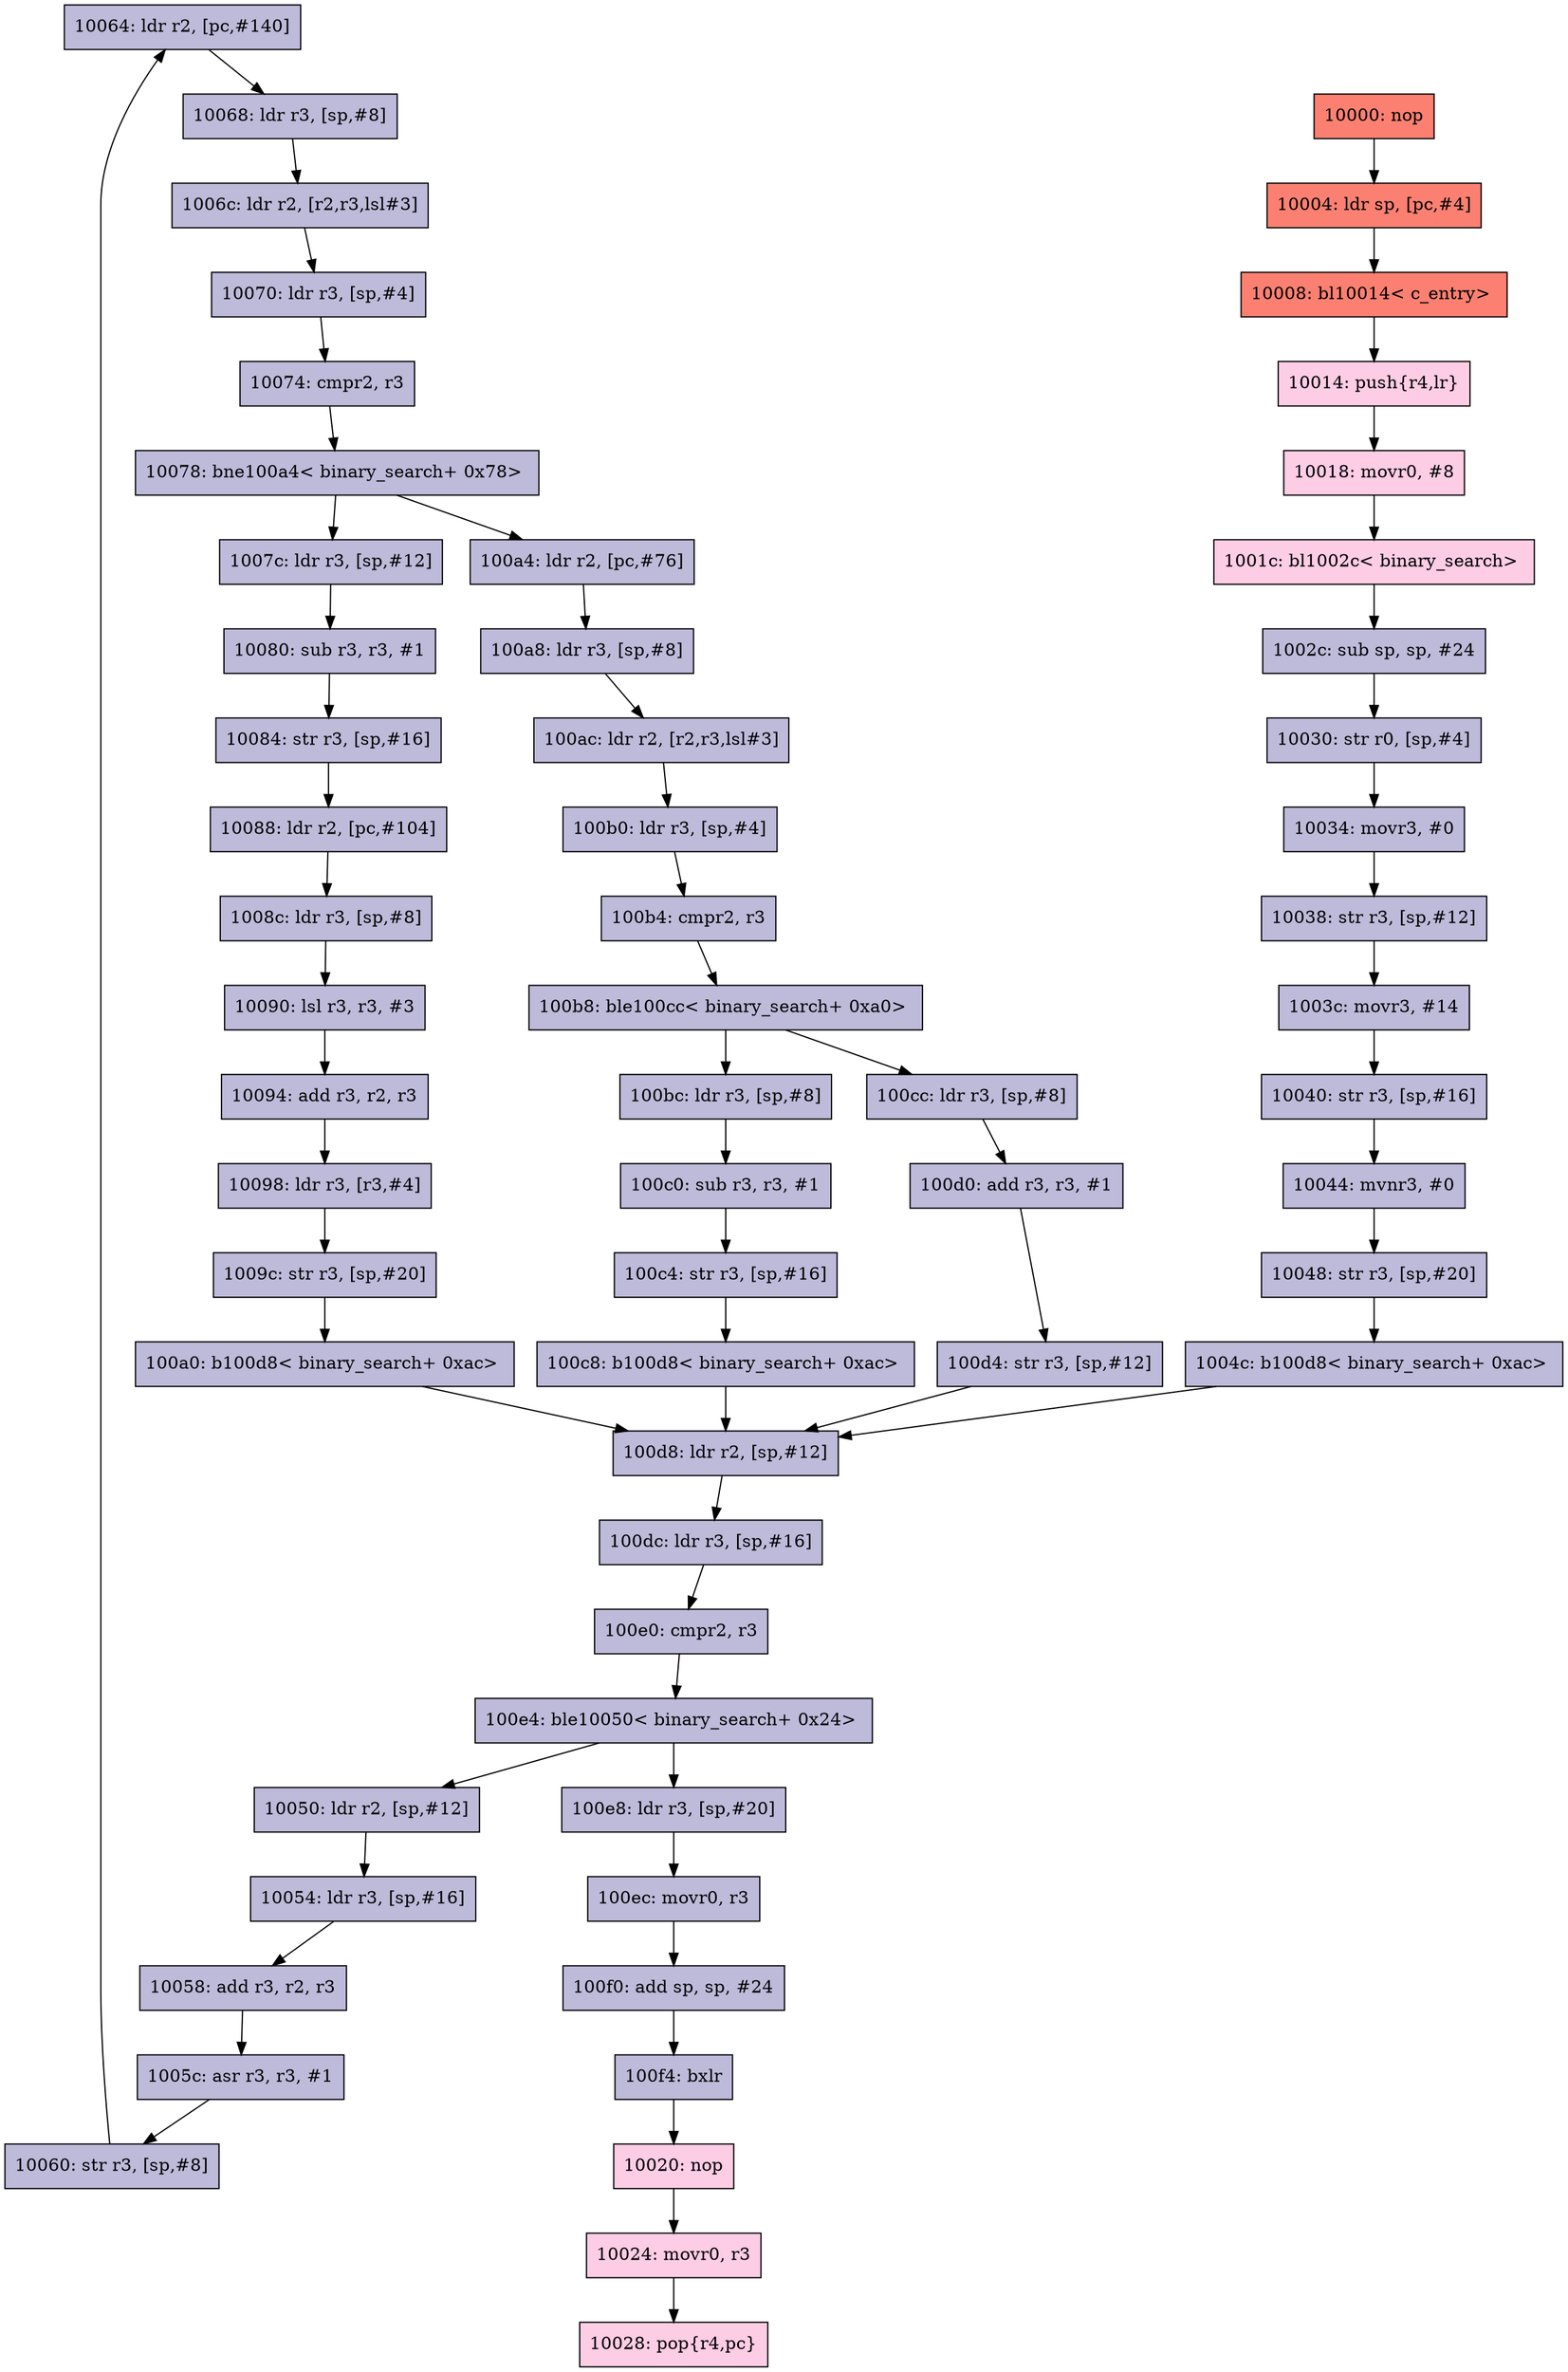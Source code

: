 digraph G {
  "10064_75CE42" [style=filled shape=rectangle color=black fillcolor="/set312/3" label ="10064: ldr r2, [pc,#140]"]
  "100e0_75CE42" [style=filled shape=rectangle color=black fillcolor="/set312/3" label ="100e0: cmpr2, r3"]
  "10000_542A03" [style=filled shape=rectangle color=black fillcolor="/set312/4" label ="10000: nop"]
  "10020_C485C7" [style=filled shape=rectangle color=black fillcolor="/set312/8" label ="10020: nop"]
  "100d8_75CE42" [style=filled shape=rectangle color=black fillcolor="/set312/3" label ="100d8: ldr r2, [sp,#12]"]
  "10040_75CE42" [style=filled shape=rectangle color=black fillcolor="/set312/3" label ="10040: str r3, [sp,#16]"]
  "10088_75CE42" [style=filled shape=rectangle color=black fillcolor="/set312/3" label ="10088: ldr r2, [pc,#104]"]
  "10090_75CE42" [style=filled shape=rectangle color=black fillcolor="/set312/3" label ="10090: lsl r3, r3, #3"]
  "10004_542A03" [style=filled shape=rectangle color=black fillcolor="/set312/4" label ="10004: ldr sp, [pc,#4]"]
  "100e8_75CE42" [style=filled shape=rectangle color=black fillcolor="/set312/3" label ="100e8: ldr r3, [sp,#20]"]
  "100dc_75CE42" [style=filled shape=rectangle color=black fillcolor="/set312/3" label ="100dc: ldr r3, [sp,#16]"]
  "10028_C485C7" [style=filled shape=rectangle color=black fillcolor="/set312/8" label ="10028: pop{r4,pc}"]
  "100cc_75CE42" [style=filled shape=rectangle color=black fillcolor="/set312/3" label ="100cc: ldr r3, [sp,#8]"]
  "1006c_75CE42" [style=filled shape=rectangle color=black fillcolor="/set312/3" label ="1006c: ldr r2, [r2,r3,lsl#3]"]
  "100a0_75CE42" [style=filled shape=rectangle color=black fillcolor="/set312/3" label ="100a0: b100d8< binary_search+ 0xac> "]
  "100d4_75CE42" [style=filled shape=rectangle color=black fillcolor="/set312/3" label ="100d4: str r3, [sp,#12]"]
  "1005c_75CE42" [style=filled shape=rectangle color=black fillcolor="/set312/3" label ="1005c: asr r3, r3, #1"]
  "10014_C485C7" [style=filled shape=rectangle color=black fillcolor="/set312/8" label ="10014: push{r4,lr}"]
  "10044_75CE42" [style=filled shape=rectangle color=black fillcolor="/set312/3" label ="10044: mvnr3, #0"]
  "10018_C485C7" [style=filled shape=rectangle color=black fillcolor="/set312/8" label ="10018: movr0, #8"]
  "1007c_75CE42" [style=filled shape=rectangle color=black fillcolor="/set312/3" label ="1007c: ldr r3, [sp,#12]"]
  "10094_75CE42" [style=filled shape=rectangle color=black fillcolor="/set312/3" label ="10094: add r3, r2, r3"]
  "100bc_75CE42" [style=filled shape=rectangle color=black fillcolor="/set312/3" label ="100bc: ldr r3, [sp,#8]"]
  "10024_C485C7" [style=filled shape=rectangle color=black fillcolor="/set312/8" label ="10024: movr0, r3"]
  "1004c_75CE42" [style=filled shape=rectangle color=black fillcolor="/set312/3" label ="1004c: b100d8< binary_search+ 0xac> "]
  "100ac_75CE42" [style=filled shape=rectangle color=black fillcolor="/set312/3" label ="100ac: ldr r2, [r2,r3,lsl#3]"]
  "10050_75CE42" [style=filled shape=rectangle color=black fillcolor="/set312/3" label ="10050: ldr r2, [sp,#12]"]
  "100c8_75CE42" [style=filled shape=rectangle color=black fillcolor="/set312/3" label ="100c8: b100d8< binary_search+ 0xac> "]
  "10054_75CE42" [style=filled shape=rectangle color=black fillcolor="/set312/3" label ="10054: ldr r3, [sp,#16]"]
  "100c0_75CE42" [style=filled shape=rectangle color=black fillcolor="/set312/3" label ="100c0: sub r3, r3, #1"]
  "10038_75CE42" [style=filled shape=rectangle color=black fillcolor="/set312/3" label ="10038: str r3, [sp,#12]"]
  "1003c_75CE42" [style=filled shape=rectangle color=black fillcolor="/set312/3" label ="1003c: movr3, #14"]
  "10034_75CE42" [style=filled shape=rectangle color=black fillcolor="/set312/3" label ="10034: movr3, #0"]
  "100b4_75CE42" [style=filled shape=rectangle color=black fillcolor="/set312/3" label ="100b4: cmpr2, r3"]
  "10030_75CE42" [style=filled shape=rectangle color=black fillcolor="/set312/3" label ="10030: str r0, [sp,#4]"]
  "1001c_C485C7" [style=filled shape=rectangle color=black fillcolor="/set312/8" label ="1001c: bl1002c< binary_search> "]
  "10008_542A03" [style=filled shape=rectangle color=black fillcolor="/set312/4" label ="10008: bl10014< c_entry> "]
  "1008c_75CE42" [style=filled shape=rectangle color=black fillcolor="/set312/3" label ="1008c: ldr r3, [sp,#8]"]
  "10070_75CE42" [style=filled shape=rectangle color=black fillcolor="/set312/3" label ="10070: ldr r3, [sp,#4]"]
  "1002c_75CE42" [style=filled shape=rectangle color=black fillcolor="/set312/3" label ="1002c: sub sp, sp, #24"]
  "100c4_75CE42" [style=filled shape=rectangle color=black fillcolor="/set312/3" label ="100c4: str r3, [sp,#16]"]
  "100f4_75CE42" [style=filled shape=rectangle color=black fillcolor="/set312/3" label ="100f4: bxlr"]
  "100b8_75CE42" [style=filled shape=rectangle color=black fillcolor="/set312/3" label ="100b8: ble100cc< binary_search+ 0xa0> "]
  "100a8_75CE42" [style=filled shape=rectangle color=black fillcolor="/set312/3" label ="100a8: ldr r3, [sp,#8]"]
  "100b0_75CE42" [style=filled shape=rectangle color=black fillcolor="/set312/3" label ="100b0: ldr r3, [sp,#4]"]
  "100a4_75CE42" [style=filled shape=rectangle color=black fillcolor="/set312/3" label ="100a4: ldr r2, [pc,#76]"]
  "10048_75CE42" [style=filled shape=rectangle color=black fillcolor="/set312/3" label ="10048: str r3, [sp,#20]"]
  "100e4_75CE42" [style=filled shape=rectangle color=black fillcolor="/set312/3" label ="100e4: ble10050< binary_search+ 0x24> "]
  "10068_75CE42" [style=filled shape=rectangle color=black fillcolor="/set312/3" label ="10068: ldr r3, [sp,#8]"]
  "1009c_75CE42" [style=filled shape=rectangle color=black fillcolor="/set312/3" label ="1009c: str r3, [sp,#20]"]
  "10058_75CE42" [style=filled shape=rectangle color=black fillcolor="/set312/3" label ="10058: add r3, r2, r3"]
  "10084_75CE42" [style=filled shape=rectangle color=black fillcolor="/set312/3" label ="10084: str r3, [sp,#16]"]
  "10078_75CE42" [style=filled shape=rectangle color=black fillcolor="/set312/3" label ="10078: bne100a4< binary_search+ 0x78> "]
  "10080_75CE42" [style=filled shape=rectangle color=black fillcolor="/set312/3" label ="10080: sub r3, r3, #1"]
  "100f0_75CE42" [style=filled shape=rectangle color=black fillcolor="/set312/3" label ="100f0: add sp, sp, #24"]
  "10074_75CE42" [style=filled shape=rectangle color=black fillcolor="/set312/3" label ="10074: cmpr2, r3"]
  "100d0_75CE42" [style=filled shape=rectangle color=black fillcolor="/set312/3" label ="100d0: add r3, r3, #1"]
  "10098_75CE42" [style=filled shape=rectangle color=black fillcolor="/set312/3" label ="10098: ldr r3, [r3,#4]"]
  "100ec_75CE42" [style=filled shape=rectangle color=black fillcolor="/set312/3" label ="100ec: movr0, r3"]
  "10060_75CE42" [style=filled shape=rectangle color=black fillcolor="/set312/3" label ="10060: str r3, [sp,#8]"]
  "100b0_75CE42" -> "100b4_75CE42"
  "10090_75CE42" -> "10094_75CE42"
  "10094_75CE42" -> "10098_75CE42"
  "10044_75CE42" -> "10048_75CE42"
  "100b8_75CE42" -> "100bc_75CE42"
  "10014_C485C7" -> "10018_C485C7"
  "10088_75CE42" -> "1008c_75CE42"
  "10008_542A03" -> "10014_C485C7"
  "100a0_75CE42" -> "100d8_75CE42"
  "100e0_75CE42" -> "100e4_75CE42"
  "1003c_75CE42" -> "10040_75CE42"
  "1007c_75CE42" -> "10080_75CE42"
  "10000_542A03" -> "10004_542A03"
  "100ac_75CE42" -> "100b0_75CE42"
  "10068_75CE42" -> "1006c_75CE42"
  "10040_75CE42" -> "10044_75CE42"
  "10020_C485C7" -> "10024_C485C7"
  "100ec_75CE42" -> "100f0_75CE42"
  "10058_75CE42" -> "1005c_75CE42"
  "100c0_75CE42" -> "100c4_75CE42"
  "100f0_75CE42" -> "100f4_75CE42"
  "10098_75CE42" -> "1009c_75CE42"
  "1009c_75CE42" -> "100a0_75CE42"
  "1006c_75CE42" -> "10070_75CE42"
  "10038_75CE42" -> "1003c_75CE42"
  "1008c_75CE42" -> "10090_75CE42"
  "10054_75CE42" -> "10058_75CE42"
  "1002c_75CE42" -> "10030_75CE42"
  "100f4_75CE42" -> "10020_C485C7"
  "10070_75CE42" -> "10074_75CE42"
  "100e4_75CE42" -> "10050_75CE42"
  "10084_75CE42" -> "10088_75CE42"
  "100d0_75CE42" -> "100d4_75CE42"
  "100c8_75CE42" -> "100d8_75CE42"
  "10078_75CE42" -> "100a4_75CE42"
  "10080_75CE42" -> "10084_75CE42"
  "10060_75CE42" -> "10064_75CE42"
  "100e4_75CE42" -> "100e8_75CE42"
  "100b8_75CE42" -> "100cc_75CE42"
  "100dc_75CE42" -> "100e0_75CE42"
  "10064_75CE42" -> "10068_75CE42"
  "100cc_75CE42" -> "100d0_75CE42"
  "10050_75CE42" -> "10054_75CE42"
  "10018_C485C7" -> "1001c_C485C7"
  "1001c_C485C7" -> "1002c_75CE42"
  "100c4_75CE42" -> "100c8_75CE42"
  "100b4_75CE42" -> "100b8_75CE42"
  "1004c_75CE42" -> "100d8_75CE42"
  "10034_75CE42" -> "10038_75CE42"
  "10074_75CE42" -> "10078_75CE42"
  "10024_C485C7" -> "10028_C485C7"
  "1005c_75CE42" -> "10060_75CE42"
  "10004_542A03" -> "10008_542A03"
  "10078_75CE42" -> "1007c_75CE42"
  "100d4_75CE42" -> "100d8_75CE42"
  "100a8_75CE42" -> "100ac_75CE42"
  "100d8_75CE42" -> "100dc_75CE42"
  "10048_75CE42" -> "1004c_75CE42"
  "100a4_75CE42" -> "100a8_75CE42"
  "10030_75CE42" -> "10034_75CE42"
  "100e8_75CE42" -> "100ec_75CE42"
  "100bc_75CE42" -> "100c0_75CE42"
}